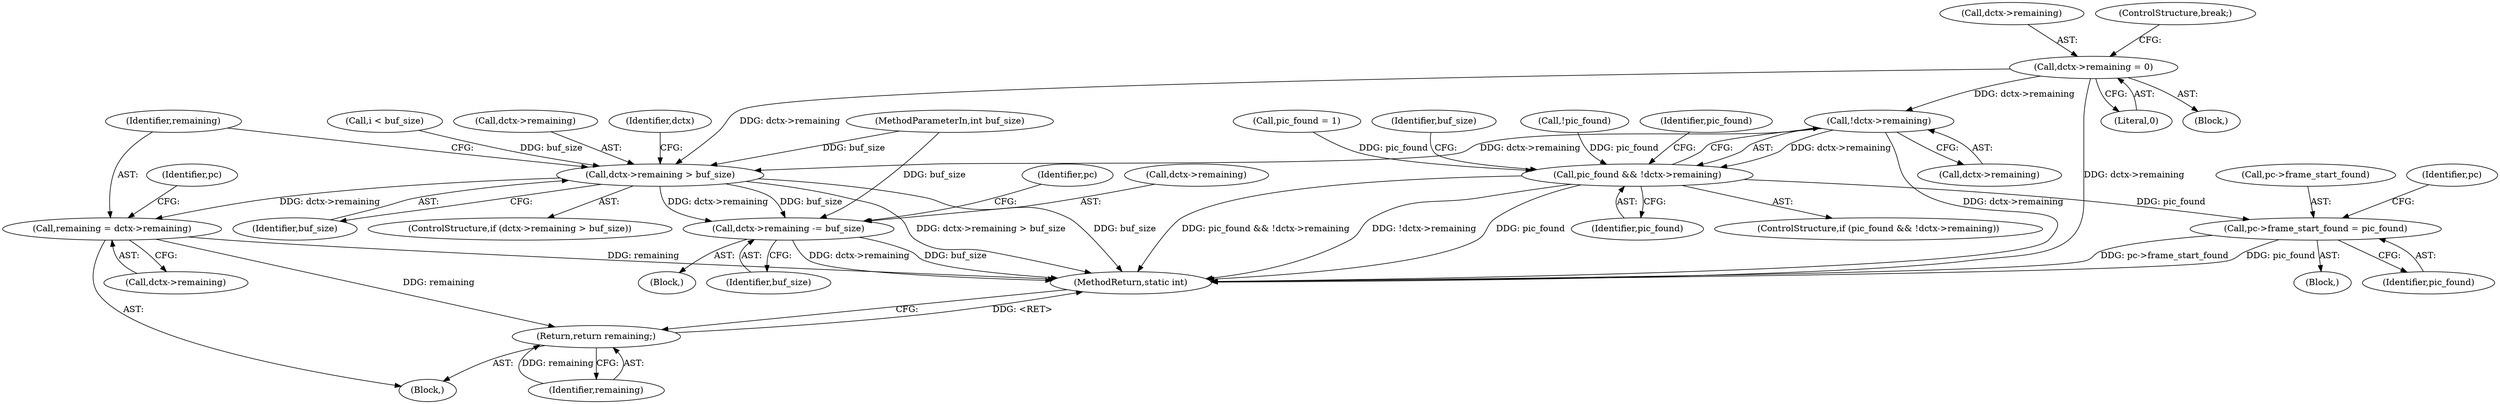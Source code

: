 digraph "0_FFmpeg_31c1c0b46a7021802c3d1d18039fca30dba5a14e@API" {
"1000197" [label="(Call,!dctx->remaining)"];
"1000188" [label="(Call,dctx->remaining = 0)"];
"1000195" [label="(Call,pic_found && !dctx->remaining)"];
"1000437" [label="(Call,pc->frame_start_found = pic_found)"];
"1000385" [label="(Call,dctx->remaining > buf_size)"];
"1000391" [label="(Call,dctx->remaining -= buf_size)"];
"1000399" [label="(Call,remaining = dctx->remaining)"];
"1000435" [label="(Return,return remaining;)"];
"1000168" [label="(Call,pic_found = 1)"];
"1000459" [label="(MethodReturn,static int)"];
"1000189" [label="(Call,dctx->remaining)"];
"1000399" [label="(Call,remaining = dctx->remaining)"];
"1000195" [label="(Call,pic_found && !dctx->remaining)"];
"1000438" [label="(Call,pc->frame_start_found)"];
"1000193" [label="(ControlStructure,break;)"];
"1000401" [label="(Call,dctx->remaining)"];
"1000441" [label="(Identifier,pic_found)"];
"1000196" [label="(Identifier,pic_found)"];
"1000390" [label="(Block,)"];
"1000395" [label="(Identifier,buf_size)"];
"1000397" [label="(Block,)"];
"1000389" [label="(Identifier,buf_size)"];
"1000192" [label="(Literal,0)"];
"1000437" [label="(Call,pc->frame_start_found = pic_found)"];
"1000406" [label="(Identifier,pc)"];
"1000444" [label="(Identifier,pc)"];
"1000435" [label="(Return,return remaining;)"];
"1000204" [label="(Identifier,buf_size)"];
"1000143" [label="(Call,!pic_found)"];
"1000150" [label="(Call,i < buf_size)"];
"1000439" [label="(Identifier,pc)"];
"1000436" [label="(Identifier,remaining)"];
"1000382" [label="(Identifier,pic_found)"];
"1000386" [label="(Call,dctx->remaining)"];
"1000165" [label="(Block,)"];
"1000392" [label="(Call,dctx->remaining)"];
"1000384" [label="(ControlStructure,if (dctx->remaining > buf_size))"];
"1000198" [label="(Call,dctx->remaining)"];
"1000385" [label="(Call,dctx->remaining > buf_size)"];
"1000106" [label="(Block,)"];
"1000194" [label="(ControlStructure,if (pic_found && !dctx->remaining))"];
"1000393" [label="(Identifier,dctx)"];
"1000105" [label="(MethodParameterIn,int buf_size)"];
"1000400" [label="(Identifier,remaining)"];
"1000391" [label="(Call,dctx->remaining -= buf_size)"];
"1000188" [label="(Call,dctx->remaining = 0)"];
"1000197" [label="(Call,!dctx->remaining)"];
"1000197" -> "1000195"  [label="AST: "];
"1000197" -> "1000198"  [label="CFG: "];
"1000198" -> "1000197"  [label="AST: "];
"1000195" -> "1000197"  [label="CFG: "];
"1000197" -> "1000459"  [label="DDG: dctx->remaining"];
"1000197" -> "1000195"  [label="DDG: dctx->remaining"];
"1000188" -> "1000197"  [label="DDG: dctx->remaining"];
"1000197" -> "1000385"  [label="DDG: dctx->remaining"];
"1000188" -> "1000165"  [label="AST: "];
"1000188" -> "1000192"  [label="CFG: "];
"1000189" -> "1000188"  [label="AST: "];
"1000192" -> "1000188"  [label="AST: "];
"1000193" -> "1000188"  [label="CFG: "];
"1000188" -> "1000459"  [label="DDG: dctx->remaining"];
"1000188" -> "1000385"  [label="DDG: dctx->remaining"];
"1000195" -> "1000194"  [label="AST: "];
"1000195" -> "1000196"  [label="CFG: "];
"1000196" -> "1000195"  [label="AST: "];
"1000204" -> "1000195"  [label="CFG: "];
"1000382" -> "1000195"  [label="CFG: "];
"1000195" -> "1000459"  [label="DDG: pic_found && !dctx->remaining"];
"1000195" -> "1000459"  [label="DDG: !dctx->remaining"];
"1000195" -> "1000459"  [label="DDG: pic_found"];
"1000168" -> "1000195"  [label="DDG: pic_found"];
"1000143" -> "1000195"  [label="DDG: pic_found"];
"1000195" -> "1000437"  [label="DDG: pic_found"];
"1000437" -> "1000106"  [label="AST: "];
"1000437" -> "1000441"  [label="CFG: "];
"1000438" -> "1000437"  [label="AST: "];
"1000441" -> "1000437"  [label="AST: "];
"1000444" -> "1000437"  [label="CFG: "];
"1000437" -> "1000459"  [label="DDG: pc->frame_start_found"];
"1000437" -> "1000459"  [label="DDG: pic_found"];
"1000385" -> "1000384"  [label="AST: "];
"1000385" -> "1000389"  [label="CFG: "];
"1000386" -> "1000385"  [label="AST: "];
"1000389" -> "1000385"  [label="AST: "];
"1000393" -> "1000385"  [label="CFG: "];
"1000400" -> "1000385"  [label="CFG: "];
"1000385" -> "1000459"  [label="DDG: buf_size"];
"1000385" -> "1000459"  [label="DDG: dctx->remaining > buf_size"];
"1000150" -> "1000385"  [label="DDG: buf_size"];
"1000105" -> "1000385"  [label="DDG: buf_size"];
"1000385" -> "1000391"  [label="DDG: buf_size"];
"1000385" -> "1000391"  [label="DDG: dctx->remaining"];
"1000385" -> "1000399"  [label="DDG: dctx->remaining"];
"1000391" -> "1000390"  [label="AST: "];
"1000391" -> "1000395"  [label="CFG: "];
"1000392" -> "1000391"  [label="AST: "];
"1000395" -> "1000391"  [label="AST: "];
"1000439" -> "1000391"  [label="CFG: "];
"1000391" -> "1000459"  [label="DDG: dctx->remaining"];
"1000391" -> "1000459"  [label="DDG: buf_size"];
"1000105" -> "1000391"  [label="DDG: buf_size"];
"1000399" -> "1000397"  [label="AST: "];
"1000399" -> "1000401"  [label="CFG: "];
"1000400" -> "1000399"  [label="AST: "];
"1000401" -> "1000399"  [label="AST: "];
"1000406" -> "1000399"  [label="CFG: "];
"1000399" -> "1000459"  [label="DDG: remaining"];
"1000399" -> "1000435"  [label="DDG: remaining"];
"1000435" -> "1000397"  [label="AST: "];
"1000435" -> "1000436"  [label="CFG: "];
"1000436" -> "1000435"  [label="AST: "];
"1000459" -> "1000435"  [label="CFG: "];
"1000435" -> "1000459"  [label="DDG: <RET>"];
"1000436" -> "1000435"  [label="DDG: remaining"];
}

